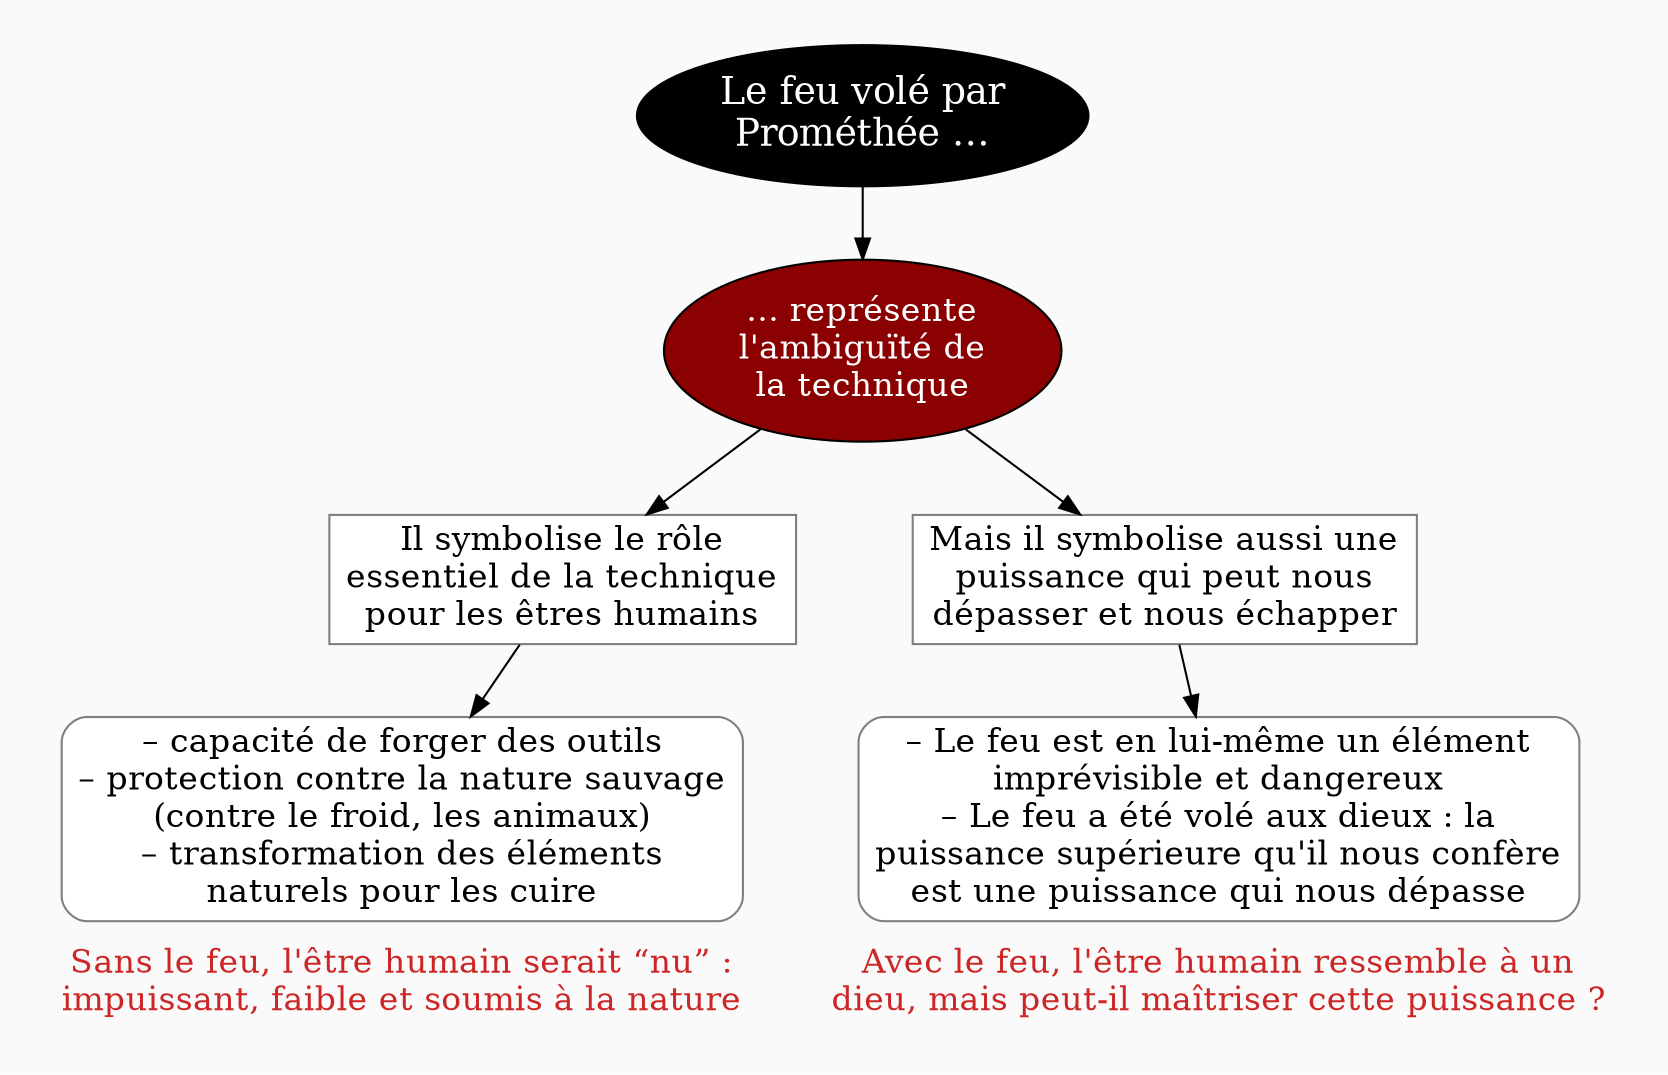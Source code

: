 digraph G {
// Template : diagram
// Usage : cours sur la technique
//rankdir=LR
splines=true
//splines=curved
bgcolor=grey98
pad=0.3
style=filled
edge[minlen=4]
ranksep=0.1
nodesep=0.2 // valeur à changer ?

// NIVEAU 1
node[style=filled; fillcolor=12 ; fontcolor=white ; fontsize=18]
// a1[label=""]
a1[label="Le feu volé par
Prométhée …"]


// NIVEAU 2
node[style=filled;fillcolor=red4;fontcolor=white; fontsize=16]
// b1[label=""]
a1->{
b1[label="… représente
l'ambiguïté de
la technique"]
}[headport=n]

// NIVEAU 3 (sans intermédiaire)
node [shape=box; style=filled;fillcolor=white;fontcolor=black;color=grey50]
// c1[label=""]
b1->c1
c1[label="Il symbolise le rôle
essentiel de la technique
pour les êtres humains"]
b1->c2
c2[label="Mais il symbolise aussi une
puissance qui peut nous
dépasser et nous échapper"]

{rank=same;c1->c2[style=invis]}

// INTERMEDIAIRE AVANT NIVEAU 3
node[style=filled;fillcolor=grey78;shape=oval]
// [arrowhead=none]
// bc1[label=""]

// NIVEAU 3 (avec intermédiaire)
node[style="filled";fillcolor=white;shape=box;color=grey50]
// c1[label=""]

// NIVEAU 4
node[style="filled, rounded";fillcolor=white;shape=box;color=grey50]
// d1[label=""]

c1->d1
d1[label="– capacité de forger des outils
– protection contre la nature sauvage
(contre le froid, les animaux)
– transformation des éléments
naturels pour les cuire"]
c2->d2
d2[label="– Le feu est en lui-même un élément
imprévisible et dangereux
– Le feu a été volé aux dieux : la
puissance supérieure qu'il nous confère
est une puissance qui nous dépasse"]

{rank=same;d1->d2[style=invis]}

// ETIQUETTES EN ROUGE
node[shape=plaintext;fontcolor=firebrick3;fillcolor=grey98]
// e1[label=< <B>= Titre</B><BR /><BR />Contenu<BR /> >]
// e1[label=""]
// ->e1[minlen=1;style=invis]

e1[label="Sans le feu, l'être humain serait “nu” :
impuissant, faible et soumis à la nature"]
d1->e1[minlen=1;style=invis]
e2[label="Avec le feu, l'être humain ressemble à un
dieu, mais peut-il maîtriser cette puissance ?"]
d2->e2[minlen=1;style=invis]

// Remarques
node[color=blue;shape=box;style=filled;margin=0.07;fontcolor=black;fontsize=13]
edge[color=blue;arrowhead="none";xlabel="";style=dashed]
// r1[label=""]
// {rank=same;->r1}
// {rank=same;r1->[dir=back]}


}
